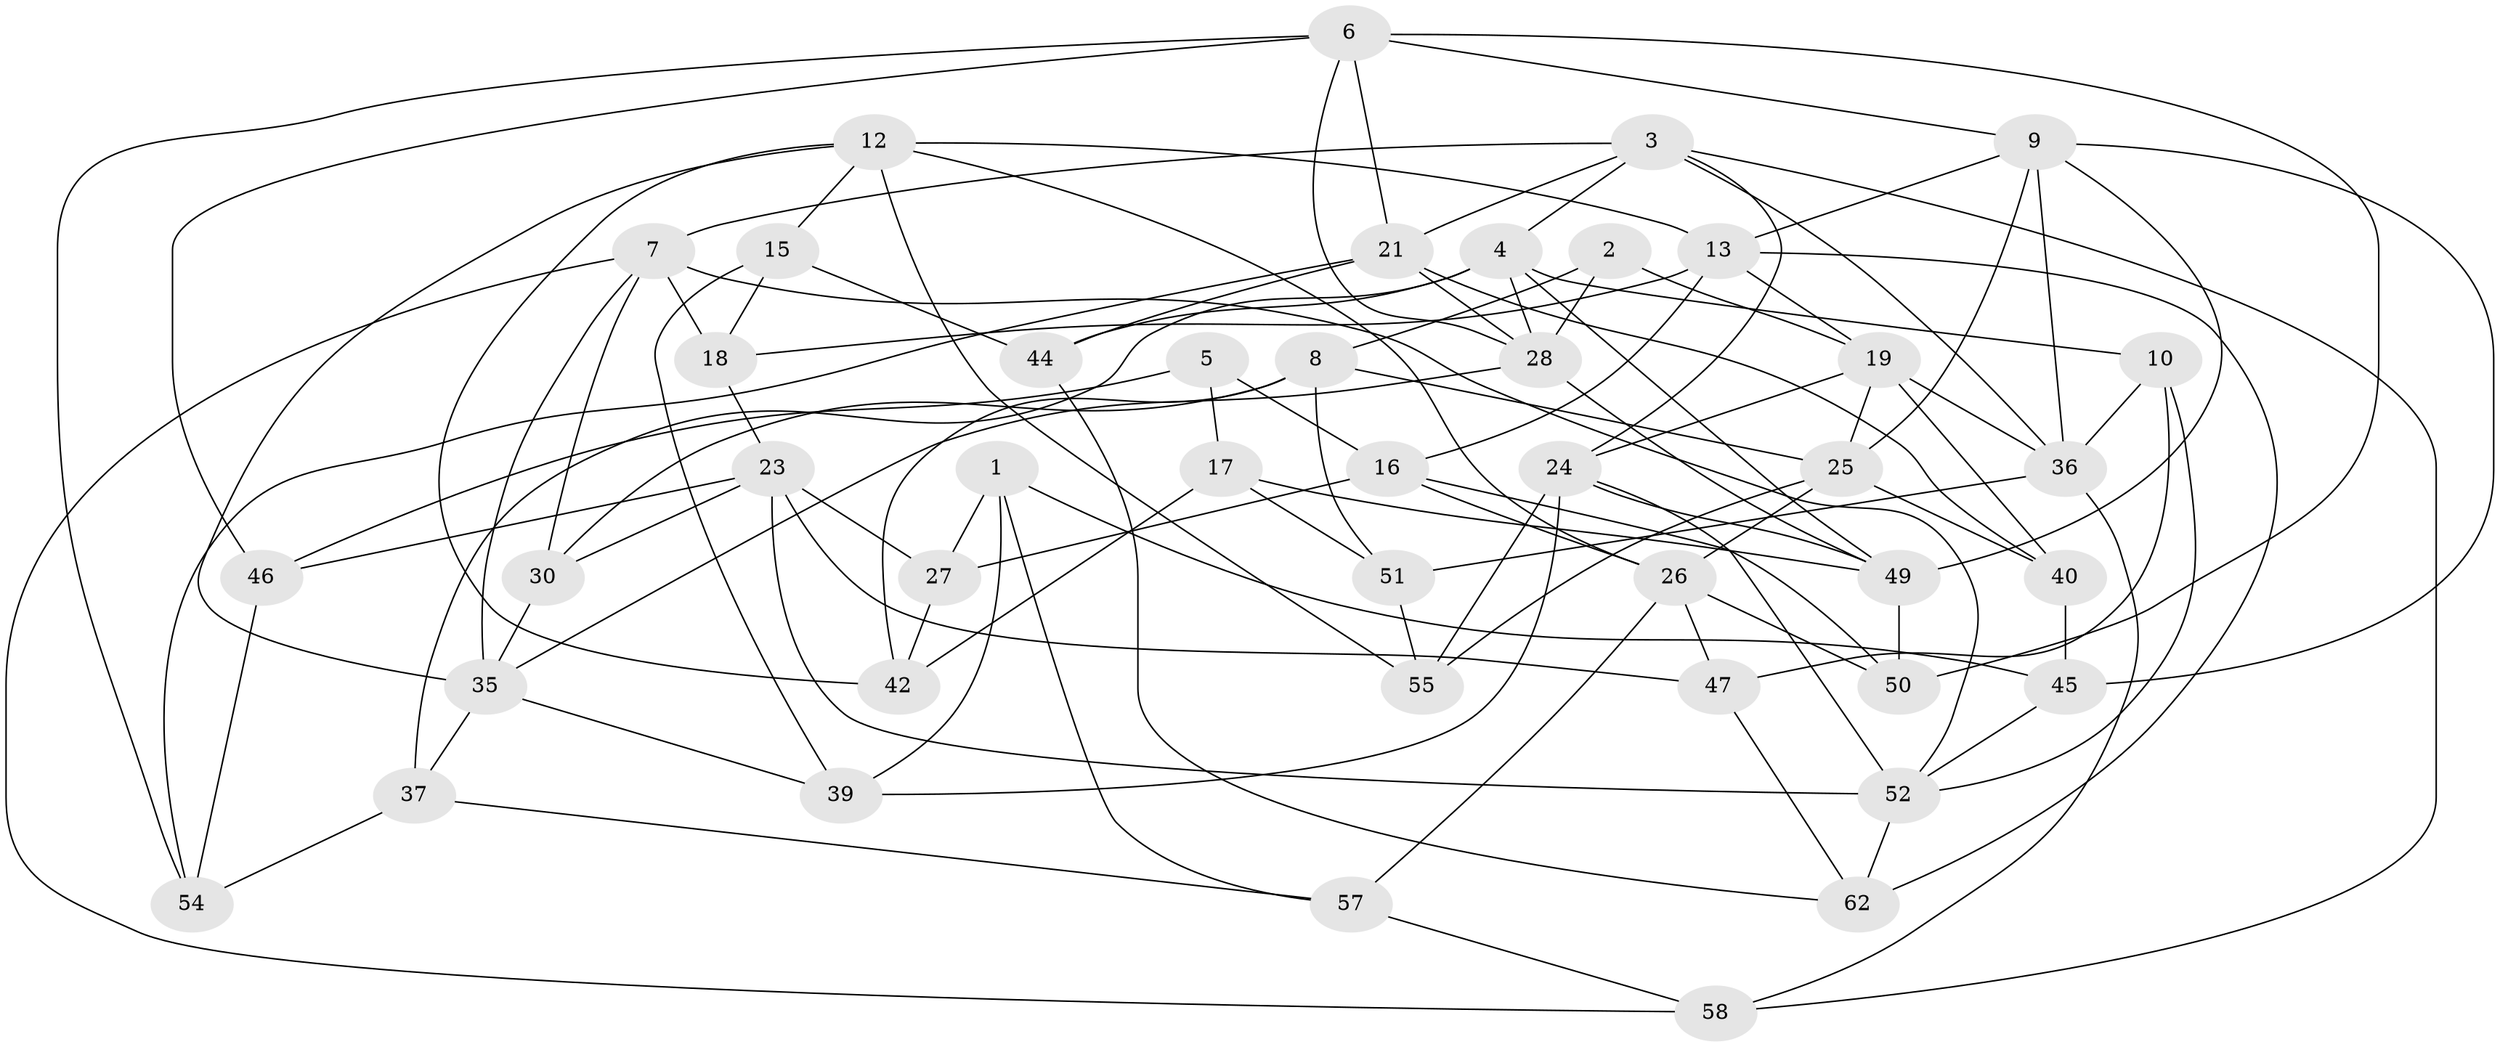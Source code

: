 // Generated by graph-tools (version 1.1) at 2025/24/03/03/25 07:24:28]
// undirected, 44 vertices, 106 edges
graph export_dot {
graph [start="1"]
  node [color=gray90,style=filled];
  1;
  2;
  3 [super="+14"];
  4 [super="+33"];
  5;
  6 [super="+34"];
  7 [super="+20"];
  8 [super="+22"];
  9 [super="+11"];
  10;
  12 [super="+43"];
  13 [super="+41"];
  15;
  16 [super="+32"];
  17;
  18;
  19 [super="+59"];
  21 [super="+61"];
  23 [super="+56"];
  24 [super="+29"];
  25 [super="+60"];
  26 [super="+38"];
  27;
  28 [super="+31"];
  30;
  35 [super="+64"];
  36 [super="+48"];
  37;
  39;
  40;
  42;
  44;
  45;
  46;
  47;
  49 [super="+53"];
  50;
  51;
  52 [super="+63"];
  54;
  55;
  57;
  58;
  62;
  1 -- 27;
  1 -- 45;
  1 -- 57;
  1 -- 39;
  2 -- 28;
  2 -- 8 [weight=2];
  2 -- 19;
  3 -- 58;
  3 -- 4;
  3 -- 36;
  3 -- 24;
  3 -- 21;
  3 -- 7;
  4 -- 28;
  4 -- 10;
  4 -- 49;
  4 -- 37;
  4 -- 44;
  5 -- 16 [weight=2];
  5 -- 17;
  5 -- 46;
  6 -- 50;
  6 -- 21;
  6 -- 9;
  6 -- 46;
  6 -- 54;
  6 -- 28;
  7 -- 35;
  7 -- 52;
  7 -- 18;
  7 -- 58;
  7 -- 30;
  8 -- 42;
  8 -- 25;
  8 -- 51;
  8 -- 30;
  9 -- 36;
  9 -- 49;
  9 -- 45;
  9 -- 13;
  9 -- 25;
  10 -- 47;
  10 -- 52;
  10 -- 36;
  12 -- 42;
  12 -- 13;
  12 -- 26;
  12 -- 55;
  12 -- 15;
  12 -- 35;
  13 -- 19;
  13 -- 16;
  13 -- 18;
  13 -- 62;
  15 -- 18;
  15 -- 44;
  15 -- 39;
  16 -- 27;
  16 -- 26;
  16 -- 50;
  17 -- 42;
  17 -- 51;
  17 -- 49;
  18 -- 23;
  19 -- 36;
  19 -- 24;
  19 -- 25;
  19 -- 40;
  21 -- 40;
  21 -- 54;
  21 -- 44;
  21 -- 28;
  23 -- 47;
  23 -- 27;
  23 -- 52;
  23 -- 30;
  23 -- 46;
  24 -- 52;
  24 -- 49;
  24 -- 39;
  24 -- 55;
  25 -- 40;
  25 -- 55;
  25 -- 26;
  26 -- 47;
  26 -- 50;
  26 -- 57;
  27 -- 42;
  28 -- 49;
  28 -- 35;
  30 -- 35;
  35 -- 39;
  35 -- 37;
  36 -- 51;
  36 -- 58;
  37 -- 54;
  37 -- 57;
  40 -- 45;
  44 -- 62;
  45 -- 52;
  46 -- 54;
  47 -- 62;
  49 -- 50;
  51 -- 55;
  52 -- 62;
  57 -- 58;
}
